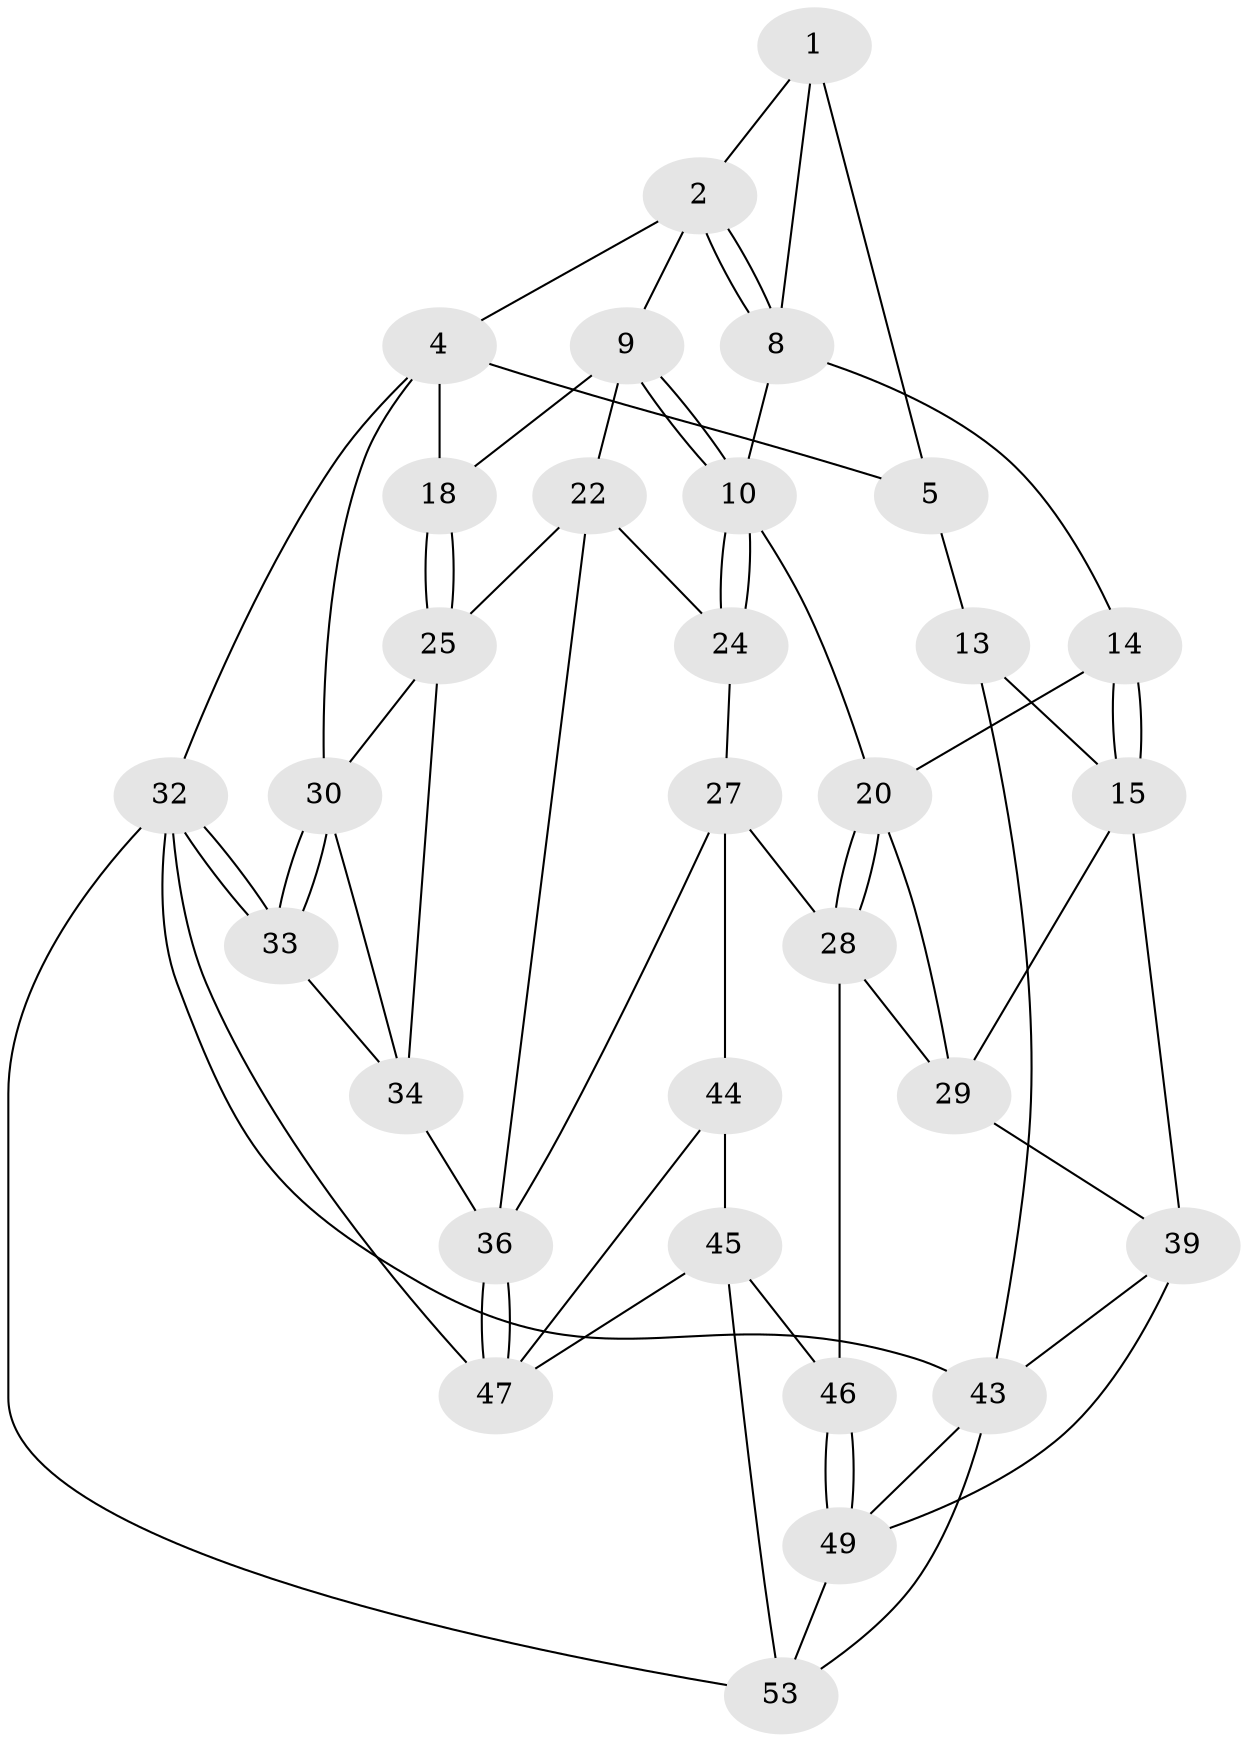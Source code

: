 // original degree distribution, {3: 0.03636363636363636, 4: 0.2545454545454545, 5: 0.509090909090909, 6: 0.2}
// Generated by graph-tools (version 1.1) at 2025/11/02/27/25 16:11:56]
// undirected, 31 vertices, 69 edges
graph export_dot {
graph [start="1"]
  node [color=gray90,style=filled];
  1 [pos="+0.13844097008064057+0",super="+6"];
  2 [pos="+0.5014154808349219+0",super="+3"];
  4 [pos="+1+0",super="+19"];
  5 [pos="+0.1333548228941249+0",super="+7"];
  8 [pos="+0.25306398572962496+0.23617112382408034",super="+12"];
  9 [pos="+0.5646821502386371+0.223728114764741",super="+17"];
  10 [pos="+0.5245099966453773+0.362315231817734",super="+11"];
  13 [pos="+0+0.3148550110125002"];
  14 [pos="+0.19313156529004072+0.36144193263015884"];
  15 [pos="+0+0.43733260824658954",super="+16"];
  18 [pos="+0.9812660452236117+0.24053912234220262"];
  20 [pos="+0.3364758795551495+0.5490784489542071",super="+21"];
  22 [pos="+0.738687026001756+0.5194120771870185",super="+23"];
  24 [pos="+0.6631990351276326+0.519553815849025"];
  25 [pos="+0.9383042001646454+0.545458580006",super="+26"];
  27 [pos="+0.3749918034831544+0.5924348194931575",super="+42"];
  28 [pos="+0.33620115757545865+0.5870121611580138",super="+41"];
  29 [pos="+0.08670219665810126+0.5672774205985425",super="+38"];
  30 [pos="+1+0.6062275397132761",super="+31"];
  32 [pos="+1+1",super="+51"];
  33 [pos="+1+0.839221434756317"];
  34 [pos="+0.893314201227062+0.6318326092388008",super="+35"];
  36 [pos="+0.8433554292323404+0.8034478943204191",super="+37"];
  39 [pos="+0+0.8046652268080321",super="+40"];
  43 [pos="+0+1",super="+55"];
  44 [pos="+0.5780989257440996+0.7397598525687805"];
  45 [pos="+0.4143758715247466+0.8165302491646913",super="+52"];
  46 [pos="+0.2626093980599675+0.7389062976577169"];
  47 [pos="+0.7251436209600234+0.9289986677622146",super="+48"];
  49 [pos="+0.2118352255176058+0.9426772985913954",super="+50"];
  53 [pos="+0.44825413310578066+0.9641748729799575",super="+54"];
  1 -- 2;
  1 -- 8;
  1 -- 5;
  2 -- 8;
  2 -- 8;
  2 -- 9;
  2 -- 4;
  4 -- 5;
  4 -- 32;
  4 -- 18;
  4 -- 30;
  5 -- 13 [weight=2];
  8 -- 14;
  8 -- 10;
  9 -- 10;
  9 -- 10;
  9 -- 18;
  9 -- 22;
  10 -- 24;
  10 -- 24;
  10 -- 20;
  13 -- 43;
  13 -- 15;
  14 -- 15;
  14 -- 15;
  14 -- 20;
  15 -- 29;
  15 -- 39;
  18 -- 25;
  18 -- 25;
  20 -- 28;
  20 -- 28;
  20 -- 29;
  22 -- 24;
  22 -- 25;
  22 -- 36;
  24 -- 27;
  25 -- 34;
  25 -- 30;
  27 -- 28;
  27 -- 44;
  27 -- 36;
  28 -- 46;
  28 -- 29;
  29 -- 39;
  30 -- 33;
  30 -- 33;
  30 -- 34;
  32 -- 33;
  32 -- 33;
  32 -- 43;
  32 -- 53;
  32 -- 47;
  33 -- 34;
  34 -- 36;
  36 -- 47;
  36 -- 47;
  39 -- 49;
  39 -- 43;
  43 -- 49;
  43 -- 53;
  44 -- 45;
  44 -- 47;
  45 -- 46;
  45 -- 53;
  45 -- 47;
  46 -- 49;
  46 -- 49;
  49 -- 53;
}
